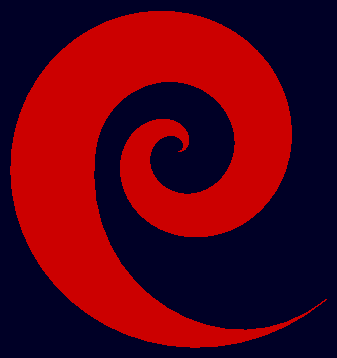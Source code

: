 import graph;
size(6cm,0);

path a = polargraph(new real(real t){return t;}, 0, 3pi, operator ..);
path b = polargraph(new real(real t){return 2t;}, 0, 3.75pi, operator ..);

real sharp=40;
path c=relpoint(a,1){relpoint(a,1)-postcontrol(a,length(a)-1)}..{dir(sharp)}relpoint(b,1);

fill(a..c..reverse(b)&cycle,0.8*red);
shipout(bbox(2mm, Fill(0.15*blue)));

